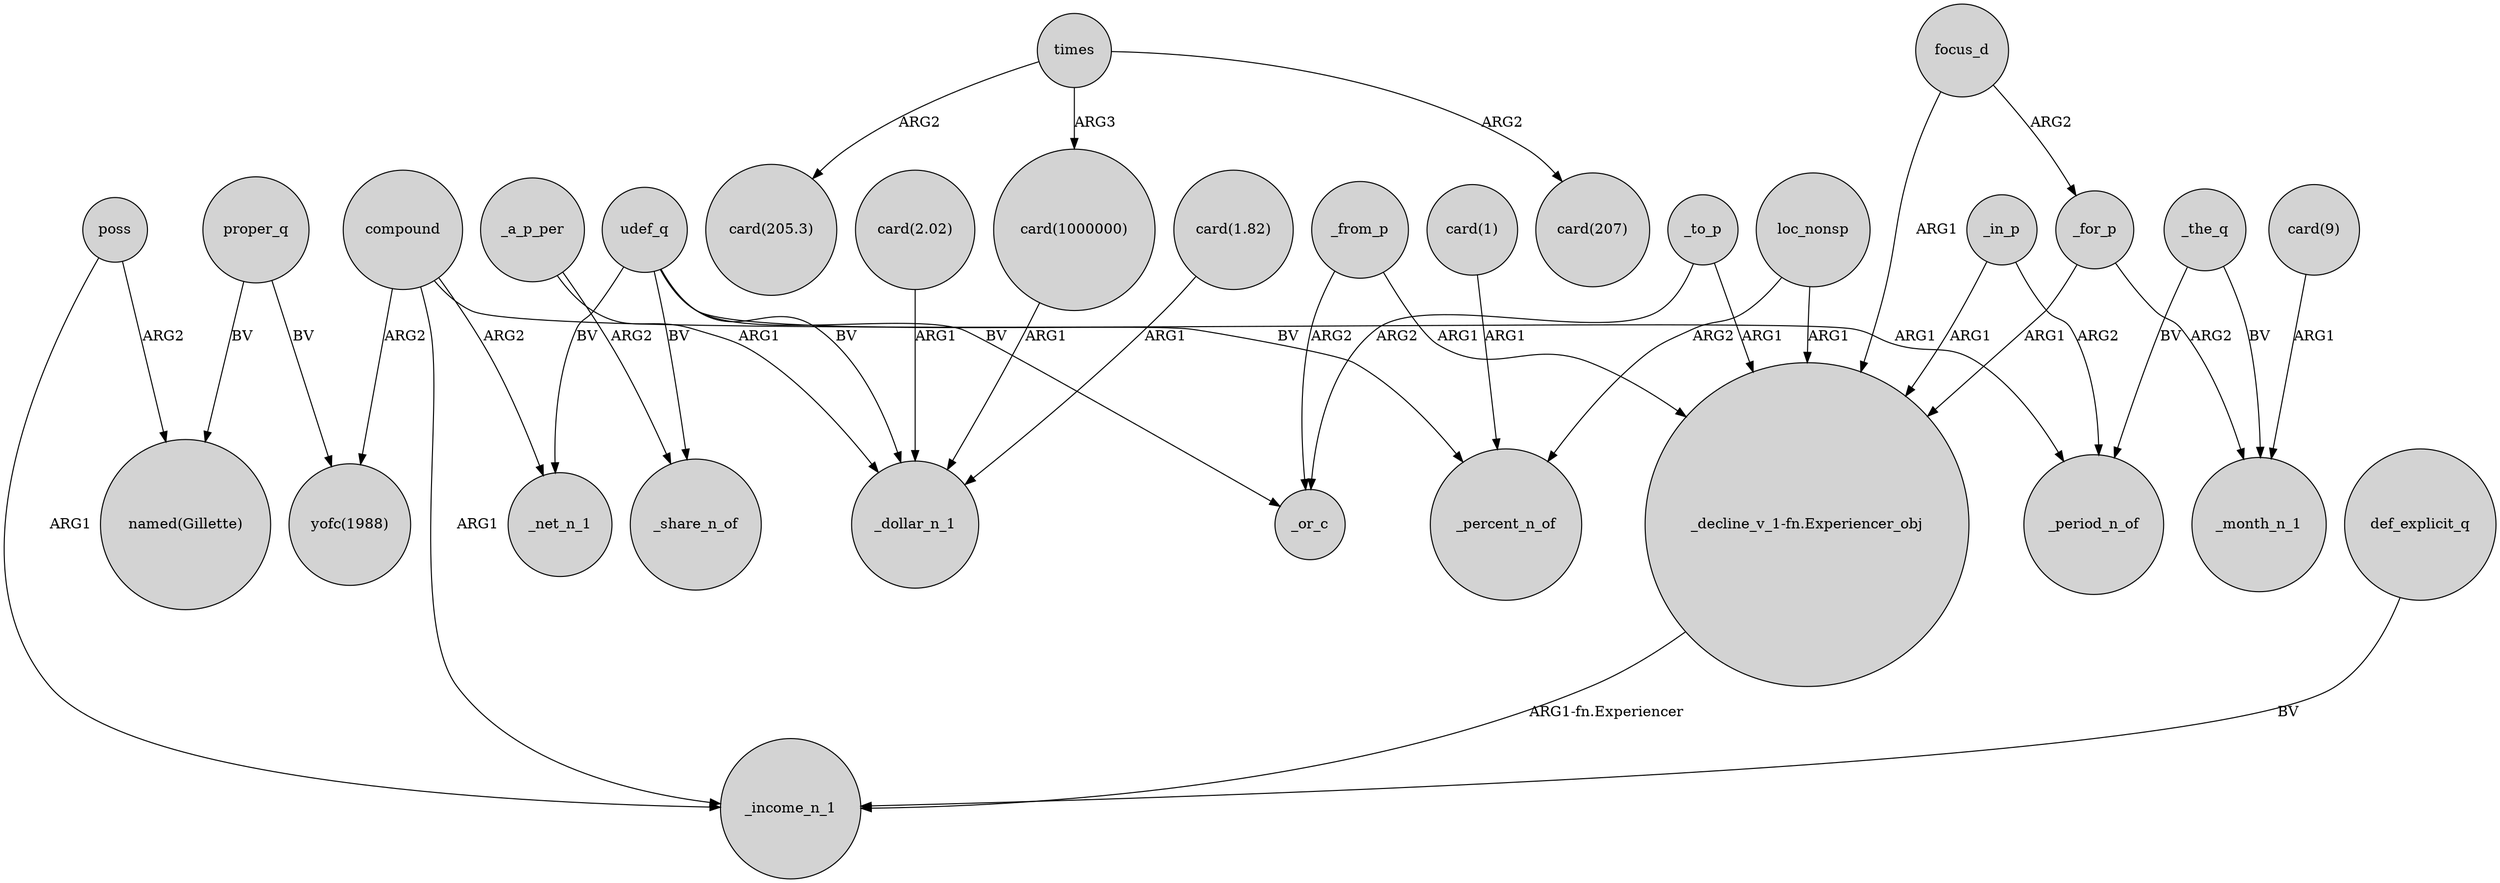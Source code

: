 digraph {
	node [shape=circle style=filled]
	_to_p -> _or_c [label=ARG2]
	poss -> "named(Gillette)" [label=ARG2]
	_from_p -> "_decline_v_1-fn.Experiencer_obj" [label=ARG1]
	compound -> _net_n_1 [label=ARG2]
	loc_nonsp -> "_decline_v_1-fn.Experiencer_obj" [label=ARG1]
	"card(2.02)" -> _dollar_n_1 [label=ARG1]
	_the_q -> _month_n_1 [label=BV]
	_in_p -> _period_n_of [label=ARG2]
	compound -> "yofc(1988)" [label=ARG2]
	times -> "card(1000000)" [label=ARG3]
	udef_q -> _or_c [label=BV]
	def_explicit_q -> _income_n_1 [label=BV]
	times -> "card(207)" [label=ARG2]
	compound -> _income_n_1 [label=ARG1]
	_a_p_per -> _share_n_of [label=ARG2]
	_in_p -> "_decline_v_1-fn.Experiencer_obj" [label=ARG1]
	_to_p -> "_decline_v_1-fn.Experiencer_obj" [label=ARG1]
	proper_q -> "named(Gillette)" [label=BV]
	udef_q -> _percent_n_of [label=BV]
	poss -> _income_n_1 [label=ARG1]
	udef_q -> _share_n_of [label=BV]
	udef_q -> _net_n_1 [label=BV]
	udef_q -> _dollar_n_1 [label=BV]
	"card(1000000)" -> _dollar_n_1 [label=ARG1]
	_from_p -> _or_c [label=ARG2]
	proper_q -> "yofc(1988)" [label=BV]
	_a_p_per -> _dollar_n_1 [label=ARG1]
	compound -> _period_n_of [label=ARG1]
	"card(1.82)" -> _dollar_n_1 [label=ARG1]
	"card(1)" -> _percent_n_of [label=ARG1]
	times -> "card(205.3)" [label=ARG2]
	_for_p -> "_decline_v_1-fn.Experiencer_obj" [label=ARG1]
	focus_d -> "_decline_v_1-fn.Experiencer_obj" [label=ARG1]
	_the_q -> _period_n_of [label=BV]
	"card(9)" -> _month_n_1 [label=ARG1]
	focus_d -> _for_p [label=ARG2]
	_for_p -> _month_n_1 [label=ARG2]
	"_decline_v_1-fn.Experiencer_obj" -> _income_n_1 [label="ARG1-fn.Experiencer"]
	loc_nonsp -> _percent_n_of [label=ARG2]
}
